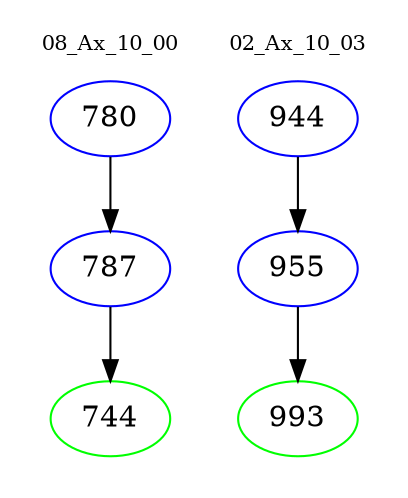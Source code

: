 digraph{
subgraph cluster_0 {
color = white
label = "08_Ax_10_00";
fontsize=10;
T0_780 [label="780", color="blue"]
T0_780 -> T0_787 [color="black"]
T0_787 [label="787", color="blue"]
T0_787 -> T0_744 [color="black"]
T0_744 [label="744", color="green"]
}
subgraph cluster_1 {
color = white
label = "02_Ax_10_03";
fontsize=10;
T1_944 [label="944", color="blue"]
T1_944 -> T1_955 [color="black"]
T1_955 [label="955", color="blue"]
T1_955 -> T1_993 [color="black"]
T1_993 [label="993", color="green"]
}
}
